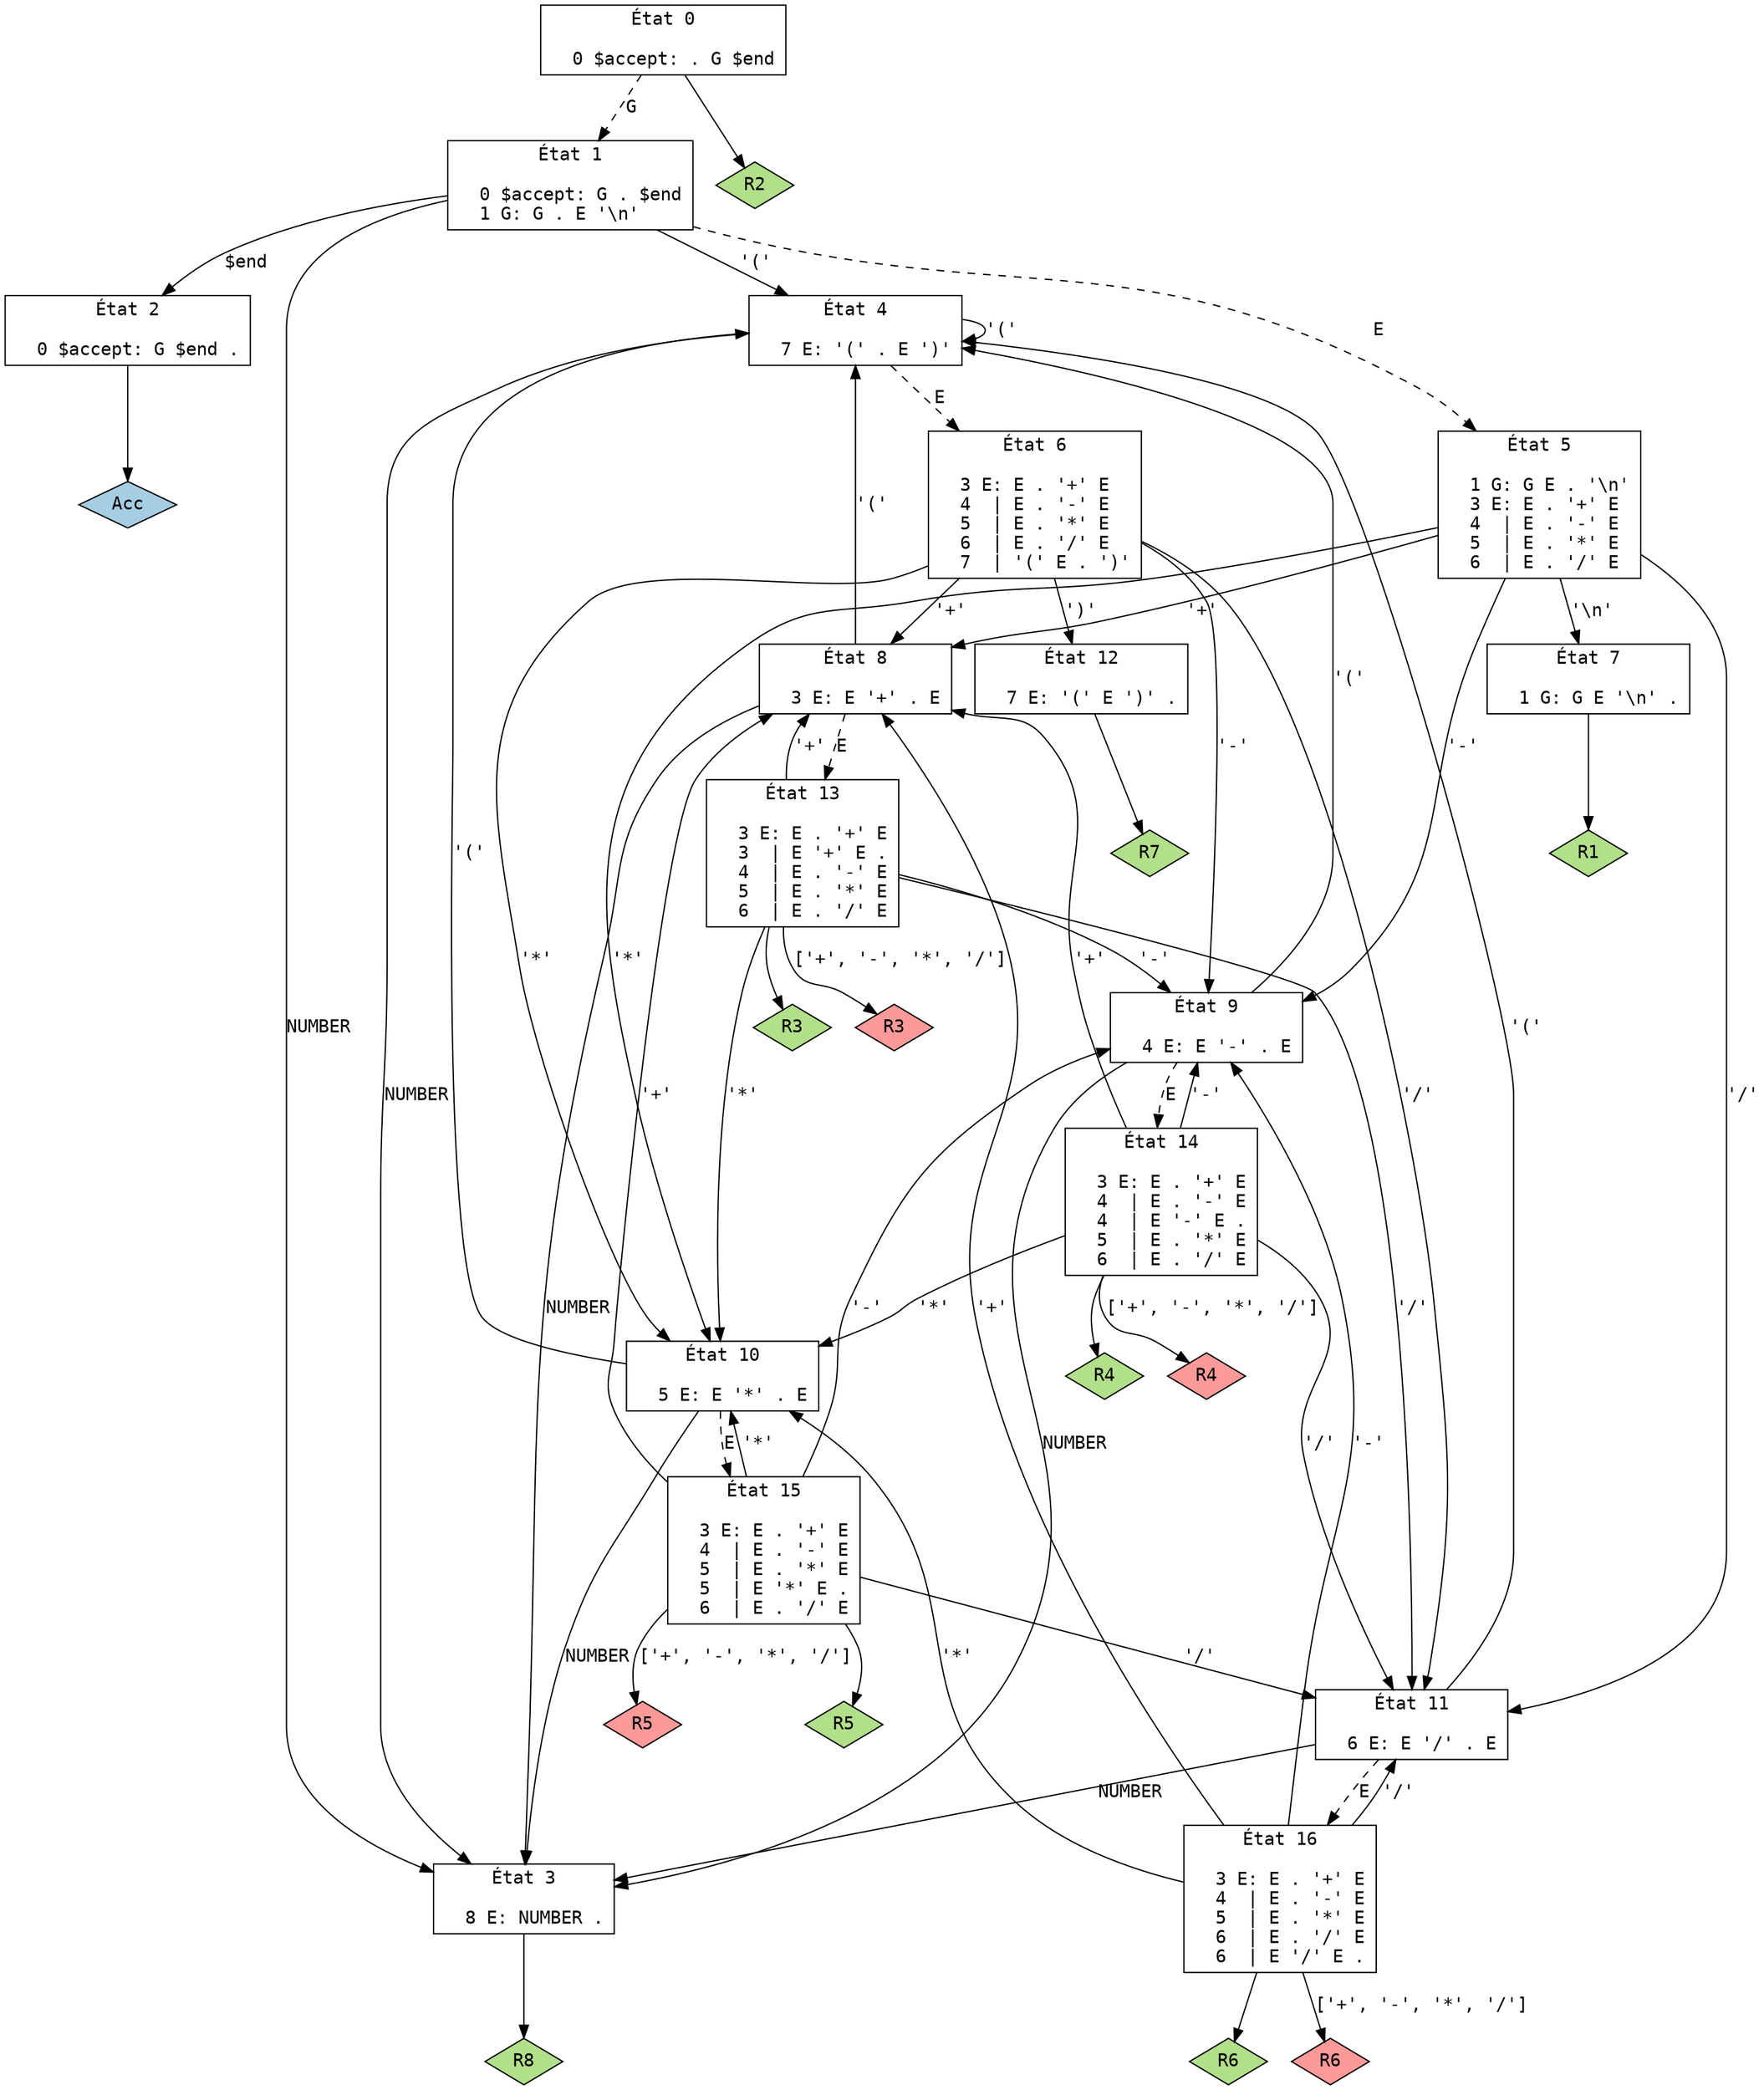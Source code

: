 // Produit par GNU Bison 3.0.4.
// Rapporter les bugs à <bug-bison@gnu.org>.
// Page d'accueil: <http://www.gnu.org/software/bison/>.

digraph "ex2.y"
{
  node [fontname = courier, shape = box, colorscheme = paired6]
  edge [fontname = courier]

  0 [label="État 0\n\l  0 $accept: . G $end\l"]
  0 -> 1 [style=dashed label="G"]
  0 -> "0R2" [style=solid]
 "0R2" [label="R2", fillcolor=3, shape=diamond, style=filled]
  1 [label="État 1\n\l  0 $accept: G . $end\l  1 G: G . E '\\n'\l"]
  1 -> 2 [style=solid label="$end"]
  1 -> 3 [style=solid label="NUMBER"]
  1 -> 4 [style=solid label="'('"]
  1 -> 5 [style=dashed label="E"]
  2 [label="État 2\n\l  0 $accept: G $end .\l"]
  2 -> "2R0" [style=solid]
 "2R0" [label="Acc", fillcolor=1, shape=diamond, style=filled]
  3 [label="État 3\n\l  8 E: NUMBER .\l"]
  3 -> "3R8" [style=solid]
 "3R8" [label="R8", fillcolor=3, shape=diamond, style=filled]
  4 [label="État 4\n\l  7 E: '(' . E ')'\l"]
  4 -> 3 [style=solid label="NUMBER"]
  4 -> 4 [style=solid label="'('"]
  4 -> 6 [style=dashed label="E"]
  5 [label="État 5\n\l  1 G: G E . '\\n'\l  3 E: E . '+' E\l  4  | E . '-' E\l  5  | E . '*' E\l  6  | E . '/' E\l"]
  5 -> 7 [style=solid label="'\\n'"]
  5 -> 8 [style=solid label="'+'"]
  5 -> 9 [style=solid label="'-'"]
  5 -> 10 [style=solid label="'*'"]
  5 -> 11 [style=solid label="'/'"]
  6 [label="État 6\n\l  3 E: E . '+' E\l  4  | E . '-' E\l  5  | E . '*' E\l  6  | E . '/' E\l  7  | '(' E . ')'\l"]
  6 -> 8 [style=solid label="'+'"]
  6 -> 9 [style=solid label="'-'"]
  6 -> 10 [style=solid label="'*'"]
  6 -> 11 [style=solid label="'/'"]
  6 -> 12 [style=solid label="')'"]
  7 [label="État 7\n\l  1 G: G E '\\n' .\l"]
  7 -> "7R1" [style=solid]
 "7R1" [label="R1", fillcolor=3, shape=diamond, style=filled]
  8 [label="État 8\n\l  3 E: E '+' . E\l"]
  8 -> 3 [style=solid label="NUMBER"]
  8 -> 4 [style=solid label="'('"]
  8 -> 13 [style=dashed label="E"]
  9 [label="État 9\n\l  4 E: E '-' . E\l"]
  9 -> 3 [style=solid label="NUMBER"]
  9 -> 4 [style=solid label="'('"]
  9 -> 14 [style=dashed label="E"]
  10 [label="État 10\n\l  5 E: E '*' . E\l"]
  10 -> 3 [style=solid label="NUMBER"]
  10 -> 4 [style=solid label="'('"]
  10 -> 15 [style=dashed label="E"]
  11 [label="État 11\n\l  6 E: E '/' . E\l"]
  11 -> 3 [style=solid label="NUMBER"]
  11 -> 4 [style=solid label="'('"]
  11 -> 16 [style=dashed label="E"]
  12 [label="État 12\n\l  7 E: '(' E ')' .\l"]
  12 -> "12R7" [style=solid]
 "12R7" [label="R7", fillcolor=3, shape=diamond, style=filled]
  13 [label="État 13\n\l  3 E: E . '+' E\l  3  | E '+' E .\l  4  | E . '-' E\l  5  | E . '*' E\l  6  | E . '/' E\l"]
  13 -> 8 [style=solid label="'+'"]
  13 -> 9 [style=solid label="'-'"]
  13 -> 10 [style=solid label="'*'"]
  13 -> 11 [style=solid label="'/'"]
  13 -> "13R3d" [label="['+', '-', '*', '/']", style=solid]
 "13R3d" [label="R3", fillcolor=5, shape=diamond, style=filled]
  13 -> "13R3" [style=solid]
 "13R3" [label="R3", fillcolor=3, shape=diamond, style=filled]
  14 [label="État 14\n\l  3 E: E . '+' E\l  4  | E . '-' E\l  4  | E '-' E .\l  5  | E . '*' E\l  6  | E . '/' E\l"]
  14 -> 8 [style=solid label="'+'"]
  14 -> 9 [style=solid label="'-'"]
  14 -> 10 [style=solid label="'*'"]
  14 -> 11 [style=solid label="'/'"]
  14 -> "14R4d" [label="['+', '-', '*', '/']", style=solid]
 "14R4d" [label="R4", fillcolor=5, shape=diamond, style=filled]
  14 -> "14R4" [style=solid]
 "14R4" [label="R4", fillcolor=3, shape=diamond, style=filled]
  15 [label="État 15\n\l  3 E: E . '+' E\l  4  | E . '-' E\l  5  | E . '*' E\l  5  | E '*' E .\l  6  | E . '/' E\l"]
  15 -> 8 [style=solid label="'+'"]
  15 -> 9 [style=solid label="'-'"]
  15 -> 10 [style=solid label="'*'"]
  15 -> 11 [style=solid label="'/'"]
  15 -> "15R5d" [label="['+', '-', '*', '/']", style=solid]
 "15R5d" [label="R5", fillcolor=5, shape=diamond, style=filled]
  15 -> "15R5" [style=solid]
 "15R5" [label="R5", fillcolor=3, shape=diamond, style=filled]
  16 [label="État 16\n\l  3 E: E . '+' E\l  4  | E . '-' E\l  5  | E . '*' E\l  6  | E . '/' E\l  6  | E '/' E .\l"]
  16 -> 8 [style=solid label="'+'"]
  16 -> 9 [style=solid label="'-'"]
  16 -> 10 [style=solid label="'*'"]
  16 -> 11 [style=solid label="'/'"]
  16 -> "16R6d" [label="['+', '-', '*', '/']", style=solid]
 "16R6d" [label="R6", fillcolor=5, shape=diamond, style=filled]
  16 -> "16R6" [style=solid]
 "16R6" [label="R6", fillcolor=3, shape=diamond, style=filled]
}
